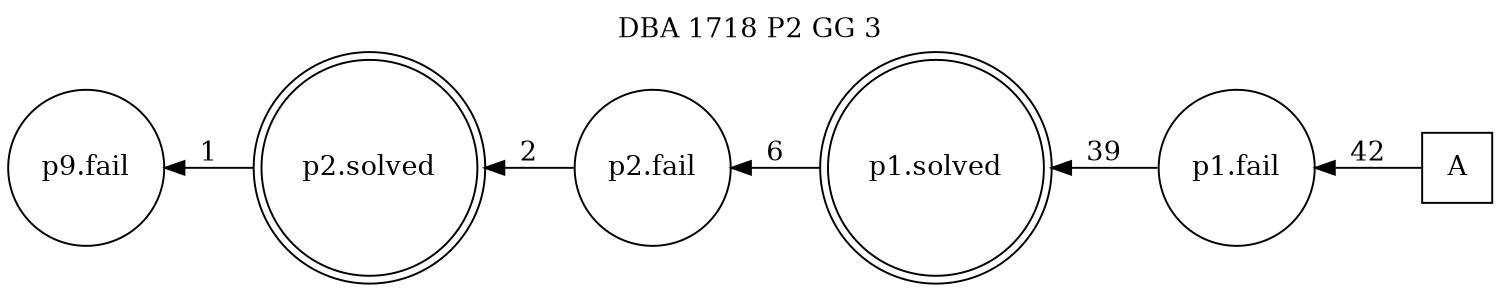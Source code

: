 digraph DBA_1718_P2_GG_3 {
labelloc="tl"
label= " DBA 1718 P2 GG 3 "
rankdir="RL";
graph [ size=" 10 , 10 !"]

"A" [shape="square" label="A"]
"p1.fail" [shape="circle" label="p1.fail"]
"p1.solved" [shape="doublecircle" label="p1.solved"]
"p2.fail" [shape="circle" label="p2.fail"]
"p2.solved" [shape="doublecircle" label="p2.solved"]
"p9.fail" [shape="circle" label="p9.fail"]
"A" -> "p1.fail" [ label=42]
"p1.fail" -> "p1.solved" [ label=39]
"p1.solved" -> "p2.fail" [ label=6]
"p2.fail" -> "p2.solved" [ label=2]
"p2.solved" -> "p9.fail" [ label=1]
}
